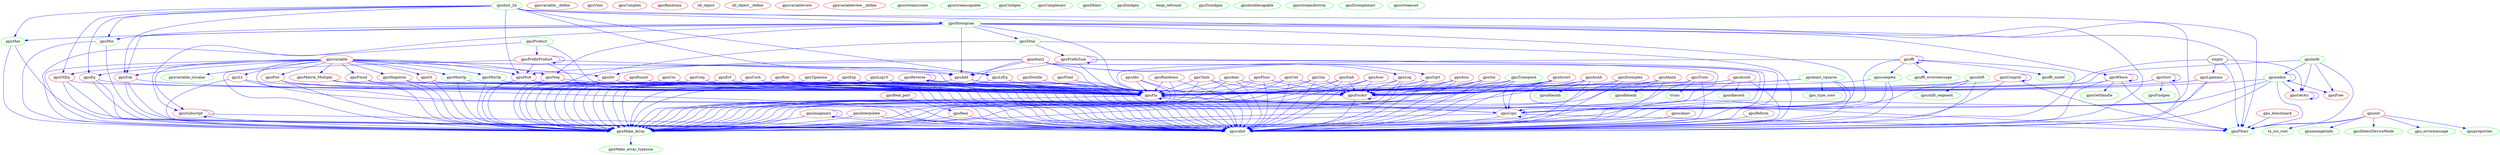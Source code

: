 strict digraph  {
	gpuAsin	 [color=red];
	gpuFix	 [color=red];
	gpuAsin -> gpuFix	 [color=blue];
	gpuPutArr	 [color=red];
	gpuAsin -> gpuPutArr	 [color=blue];
	gpuMake_Array	 [color=green];
	gpuAsin -> gpuMake_Array	 [color=blue];
	gpuvalid	 [color=green];
	gpuAsin -> gpuvalid	 [color=blue];
	gpuMatrix_Multiply	 [color=red];
	gpuMatrix_Multiply -> gpuFix	 [color=blue];
	gpuMatrix_Multiply -> gpuMake_Array	 [color=blue];
	gpuMatrix_Multiply -> gpuvalid	 [color=blue];
	gpuvariable	 [color=red];
	gpuEq	 [color=red];
	gpuvariable -> gpuEq	 [color=blue];
	gpuMult	 [color=red];
	gpuvariable -> gpuMult	 [color=blue];
	gpuLtEq	 [color=red];
	gpuvariable -> gpuLtEq	 [color=blue];
	gpuDiv	 [color=red];
	gpuvariable -> gpuDiv	 [color=blue];
	gpuGt	 [color=red];
	gpuvariable -> gpuGt	 [color=blue];
	gpuvariable -> gpuMatrix_Multiply	 [color=blue];
	gpuSub	 [color=red];
	gpuvariable -> gpuSub	 [color=blue];
	gpuLt	 [color=red];
	gpuvariable -> gpuLt	 [color=blue];
	gpuAdd	 [color=red];
	gpuvariable -> gpuAdd	 [color=blue];
	gpuSubscript	 [color=red];
	gpuvariable -> gpuSubscript	 [color=blue];
	gpuPow	 [color=red];
	gpuvariable -> gpuPow	 [color=blue];
	gpuGtEq	 [color=red];
	gpuvariable -> gpuGtEq	 [color=blue];
	gpuNeq	 [color=red];
	gpuvariable -> gpuNeq	 [color=blue];
	gpuFmod	 [color=red];
	gpuvariable -> gpuFmod	 [color=blue];
	gpuNegation	 [color=red];
	gpuvariable -> gpuNegation	 [color=blue];
	gpuvariable -> gpuMake_Array	 [color=blue];
	gpuMinOp	 [color=green];
	gpuvariable -> gpuMinOp	 [color=blue];
	gpuMaxOp	 [color=green];
	gpuvariable -> gpuMaxOp	 [color=blue];
	gpuvariable_isscalar	 [color=green];
	gpuvariable -> gpuvariable_isscalar	 [color=blue];
	gpuvariable -> gpuvalid	 [color=blue];
	gpuvariable__define	 [color=red];
	gpuinit	 [color=red];
	gpuDetectDeviceMode	 [color=green];
	gpuinit -> gpuDetectDeviceMode	 [color=blue];
	gpu_errormessage	 [color=green];
	gpuinit -> gpu_errormessage	 [color=blue];
	gpuproperties	 [color=green];
	gpuinit -> gpuproperties	 [color=blue];
	tx_src_root	 [color=green];
	gpuinit -> tx_src_root	 [color=blue];
	gpumemgetinfo	 [color=green];
	gpuinit -> gpumemgetinfo	 [color=blue];
	gpuFltarr	 [color=green];
	gpuinit -> gpuFltarr	 [color=blue];
	gpuCopy	 [color=red];
	gpuFix -> gpuCopy	 [color=blue];
	gpuFix -> gpuFix	 [color=blue];
	gpuFix -> gpuMake_Array	 [color=blue];
	gpuFix -> gpuvalid	 [color=blue];
	gpuRound	 [color=red];
	gpuRound -> gpuFix	 [color=blue];
	gpuRound -> gpuPutArr	 [color=blue];
	gpuRound -> gpuMake_Array	 [color=blue];
	gpuRound -> gpuvalid	 [color=blue];
	gpuCos	 [color=red];
	gpuCos -> gpuFix	 [color=blue];
	gpuCos -> gpuPutArr	 [color=blue];
	gpuCos -> gpuMake_Array	 [color=blue];
	gpuCos -> gpuvalid	 [color=blue];
	gpuView	 [color=red];
	gpuConj	 [color=red];
	gpuConj -> gpuFix	 [color=blue];
	gpuConj -> gpuPutArr	 [color=blue];
	gpuConj -> gpuMake_Array	 [color=blue];
	gpuConj -> gpuvalid	 [color=blue];
	gpuErf	 [color=red];
	gpuErf -> gpuFix	 [color=blue];
	gpuErf -> gpuPutArr	 [color=blue];
	gpuErf -> gpuMake_Array	 [color=blue];
	gpuErf -> gpuvalid	 [color=blue];
	gpuCongrid	 [color=red];
	gpuCongrid -> gpuFix	 [color=blue];
	gpuCongrid -> gpuCongrid	 [color=blue];
	gpuCongrid -> gpuFltarr	 [color=blue];
	gpuCongrid -> gpuvalid	 [color=blue];
	gpuCosh	 [color=red];
	gpuCosh -> gpuFix	 [color=blue];
	gpuCosh -> gpuPutArr	 [color=blue];
	gpuCosh -> gpuMake_Array	 [color=blue];
	gpuCosh -> gpuvalid	 [color=blue];
	gpuRint	 [color=red];
	gpuRint -> gpuFix	 [color=blue];
	gpuRint -> gpuPutArr	 [color=blue];
	gpuRint -> gpuMake_Array	 [color=blue];
	gpuRint -> gpuvalid	 [color=blue];
	gpuPutArr -> gpuPutArr	 [color=blue];
	gpuPutArr -> gpuvalid	 [color=blue];
	gpuComplex	 [color=red];
	gpuAdd -> gpuFix	 [color=blue];
	gpuAdd -> gpuMake_Array	 [color=blue];
	gpuAdd -> gpuvalid	 [color=blue];
	gpuSubscript -> gpuSubscript	 [color=blue];
	gpuSubscript -> gpuMake_Array	 [color=blue];
	gpuSubscript -> gpuvalid	 [color=blue];
	gpuSort	 [color=red];
	gpuSort -> gpuPutArr	 [color=blue];
	gpuSort -> gpuSort	 [color=blue];
	gpuFindgen	 [color=green];
	gpuSort -> gpuFindgen	 [color=blue];
	gpuSort -> gpuvalid	 [color=blue];
	gpuPow -> gpuFix	 [color=blue];
	gpuPow -> gpuMake_Array	 [color=blue];
	gpuPow -> gpuvalid	 [color=blue];
	gpuTgamma	 [color=red];
	gpuTgamma -> gpuFix	 [color=blue];
	gpuTgamma -> gpuPutArr	 [color=blue];
	gpuTgamma -> gpuMake_Array	 [color=blue];
	gpuTgamma -> gpuvalid	 [color=blue];
	gpuAcosh	 [color=red];
	gpuAcosh -> gpuFix	 [color=blue];
	gpuAcosh -> gpuPutArr	 [color=blue];
	gpuAcosh -> gpuMake_Array	 [color=blue];
	gpuidlacosh	 [color=green];
	gpuAcosh -> gpuidlacosh	 [color=blue];
	gpuAcosh -> gpuvalid	 [color=blue];
	gpuGtEq -> gpuFix	 [color=blue];
	gpuGtEq -> gpuMake_Array	 [color=blue];
	gpuGtEq -> gpuvalid	 [color=blue];
	gpuNeq -> gpuFix	 [color=blue];
	gpuNeq -> gpuMake_Array	 [color=blue];
	gpuNeq -> gpuvalid	 [color=blue];
	gpuDouble	 [color=red];
	gpuDouble -> gpuFix	 [color=blue];
	gpuFmod -> gpuFix	 [color=blue];
	gpuFmod -> gpuMake_Array	 [color=blue];
	gpuFmod -> gpuvalid	 [color=blue];
	gpuNegation -> gpuFix	 [color=blue];
	gpuNegation -> gpuMake_Array	 [color=blue];
	gpuNegation -> gpuvalid	 [color=blue];
	gpuExp	 [color=red];
	gpuExp -> gpuFix	 [color=blue];
	gpuExp -> gpuPutArr	 [color=blue];
	gpuExp -> gpuMake_Array	 [color=blue];
	gpuExp -> gpuvalid	 [color=blue];
	gpuRandomn	 [color=red];
	gpuLog10	 [color=red];
	gpuLog10 -> gpuFix	 [color=blue];
	gpuLog10 -> gpuPutArr	 [color=blue];
	gpuLog10 -> gpuMake_Array	 [color=blue];
	gpuLog10 -> gpuvalid	 [color=blue];
	gpuCopy -> gpuCopy	 [color=blue];
	gpuCopy -> gpuFix	 [color=blue];
	gpuCopy -> gpuMake_Array	 [color=blue];
	gpuCopy -> gpuFltarr	 [color=blue];
	gpuCopy -> gpuvalid	 [color=blue];
	gpuLgamma	 [color=red];
	gpuLgamma -> gpuFix	 [color=blue];
	gpuLgamma -> gpuPutArr	 [color=blue];
	gpuLgamma -> gpuMake_Array	 [color=blue];
	gpuLgamma -> gpuvalid	 [color=blue];
	gpuReverse	 [color=red];
	gpuReverse -> gpuReverse	 [color=blue];
	gpuReverse -> gpuFix	 [color=blue];
	gpuReverse -> gpuPutArr	 [color=blue];
	gpuReverse -> gpuMake_Array	 [color=blue];
	gpuReverse -> gpuvalid	 [color=blue];
	gpuAsinh	 [color=red];
	gpuAsinh -> gpuFix	 [color=blue];
	gpuAsinh -> gpuPutArr	 [color=blue];
	gpuAsinh -> gpuMake_Array	 [color=blue];
	gpuidlasinh	 [color=green];
	gpuAsinh -> gpuidlasinh	 [color=blue];
	gpuAsinh -> gpuvalid	 [color=blue];
	gpuDcomplex	 [color=red];
	gpuDcomplex -> gpuPutArr	 [color=blue];
	gpuDcomplex -> gpuMake_Array	 [color=blue];
	gpuDcomplex -> gpuvalid	 [color=blue];
	gpusubarr	 [color=red];
	gpusubarr -> gpuvalid	 [color=blue];
	gpuSqrt	 [color=red];
	gpuSqrt -> gpuFix	 [color=blue];
	gpuSqrt -> gpuPutArr	 [color=blue];
	gpuSqrt -> gpuMake_Array	 [color=blue];
	gpuSqrt -> gpuvalid	 [color=blue];
	gpuGetArr	 [color=red];
	gpuGetArr -> gpuGetArr	 [color=blue];
	gpuLt -> gpuFix	 [color=blue];
	gpuLt -> gpuMake_Array	 [color=blue];
	gpuLt -> gpuvalid	 [color=blue];
	gpufft	 [color=red];
	gpufft -> gpufft	 [color=blue];
	gpufft -> gpuFix	 [color=blue];
	gpufft -> gpuMake_Array	 [color=blue];
	gpucomplex	 [color=green];
	gpufft -> gpucomplex	 [color=blue];
	gpufft_errormessage	 [color=green];
	gpufft -> gpufft_errormessage	 [color=blue];
	gpufft_undef	 [color=green];
	gpufft -> gpufft_undef	 [color=blue];
	gpufft -> gpuvalid	 [color=blue];
	gpu_benchmark	 [color=red];
	gpu_benchmark -> gpuFltarr	 [color=blue];
	gpuReal	 [color=red];
	gpuReal -> gpuMake_Array	 [color=blue];
	gpuReal -> gpuvalid	 [color=blue];
	idl_object	 [color=red];
	idl_object__define	 [color=red];
	gpuGt -> gpuFix	 [color=blue];
	gpuGt -> gpuMake_Array	 [color=blue];
	gpuGt -> gpuvalid	 [color=blue];
	gpuTanh	 [color=red];
	gpuTanh -> gpuFix	 [color=blue];
	gpuTanh -> gpuPutArr	 [color=blue];
	gpuTanh -> gpuMake_Array	 [color=blue];
	gpuTanh -> gpuvalid	 [color=blue];
	gpuAtan	 [color=red];
	gpuAtan -> gpuFix	 [color=blue];
	gpuAtan -> gpuPutArr	 [color=blue];
	gpuAtan -> gpuMake_Array	 [color=blue];
	gpuAtan -> gpuvalid	 [color=blue];
	gpuFree	 [color=red];
	gpuFloor	 [color=red];
	gpuFloor -> gpuFix	 [color=blue];
	gpuFloor -> gpuPutArr	 [color=blue];
	gpuFloor -> gpuMake_Array	 [color=blue];
	gpuFloor -> gpuvalid	 [color=blue];
	gpuLtEq -> gpuFix	 [color=blue];
	gpuLtEq -> gpuMake_Array	 [color=blue];
	gpuLtEq -> gpuvalid	 [color=blue];
	gpuReform	 [color=red];
	gpuReform -> gpuvalid	 [color=blue];
	gpuLog	 [color=red];
	gpuLog -> gpuFix	 [color=blue];
	gpuLog -> gpuPutArr	 [color=blue];
	gpuLog -> gpuMake_Array	 [color=blue];
	gpuLog -> gpuvalid	 [color=blue];
	gpuCeil	 [color=red];
	gpuCeil -> gpuFix	 [color=blue];
	gpuCeil -> gpuPutArr	 [color=blue];
	gpuCeil -> gpuMake_Array	 [color=blue];
	gpuCeil -> gpuvalid	 [color=blue];
	gpuInvert	 [color=red];
	gpuInvert -> gpuCopy	 [color=blue];
	gpuInvert -> gpuFix	 [color=blue];
	gpuInvert -> gpuPutArr	 [color=blue];
	gpuInvert -> gpuMake_Array	 [color=blue];
	gpuInvert -> gpuFltarr	 [color=blue];
	gpuInvert -> gpuvalid	 [color=blue];
	gpuWhere	 [color=red];
	gpuWhere -> gpuWhere	 [color=blue];
	gpuWhere -> gpuPutArr	 [color=blue];
	gpuGetHandle	 [color=green];
	gpuWhere -> gpuGetHandle	 [color=blue];
	gpuWhere -> gpuFltarr	 [color=blue];
	gpuWhere -> gpuvalid	 [color=blue];
	gpuAtanh	 [color=red];
	gpuAtanh -> gpuFix	 [color=blue];
	gpuAtanh -> gpuPutArr	 [color=blue];
	gpuAtanh -> gpuMake_Array	 [color=blue];
	gpuAtanh -> gpuvalid	 [color=blue];
	gpuidlatanh	 [color=green];
	gpuAtanh -> gpuidlatanh	 [color=blue];
	gpuTan	 [color=red];
	gpuTan -> gpuFix	 [color=blue];
	gpuTan -> gpuPutArr	 [color=blue];
	gpuTan -> gpuMake_Array	 [color=blue];
	gpuTan -> gpuvalid	 [color=blue];
	gpuImaginary	 [color=red];
	gpuImaginary -> gpuImaginary	 [color=blue];
	gpuImaginary -> gpuMake_Array	 [color=blue];
	gpuImaginary -> gpuvalid	 [color=blue];
	gpuDiv -> gpuFix	 [color=blue];
	gpuDiv -> gpuMake_Array	 [color=blue];
	gpuDiv -> gpuvalid	 [color=blue];
	gpuSub -> gpuFix	 [color=blue];
	gpuSub -> gpuMake_Array	 [color=blue];
	gpuSub -> gpuvalid	 [color=blue];
	gpuPrefixSum	 [color=red];
	gpuPrefixSum -> gpuPrefixSum	 [color=blue];
	gpuPrefixSum -> gpuFix	 [color=blue];
	gpuPrefixSum -> gpuAdd	 [color=blue];
	gpuPrefixSum -> gpuMake_Array	 [color=blue];
	gpuPrefixSum -> gpuvalid	 [color=blue];
	gpuSin	 [color=red];
	gpuSin -> gpuFix	 [color=blue];
	gpuSin -> gpuPutArr	 [color=blue];
	gpuSin -> gpuMake_Array	 [color=blue];
	gpuSin -> gpuvalid	 [color=blue];
	gpuAbs	 [color=red];
	gpuAbs -> gpuFix	 [color=blue];
	gpuAbs -> gpuMake_Array	 [color=blue];
	gpuAbs -> gpuvalid	 [color=blue];
	gpuRandomu	 [color=red];
	gpuRandomu -> gpuFix	 [color=blue];
	gpuRandomu -> gpuMake_Array	 [color=blue];
	gpuRandomu -> gpuvalid	 [color=blue];
	gpuFloat	 [color=red];
	gpuFloat -> gpuFix	 [color=blue];
	gpuSinh	 [color=red];
	gpuSinh -> gpuFix	 [color=blue];
	gpuSinh -> gpuPutArr	 [color=blue];
	gpuSinh -> gpuMake_Array	 [color=blue];
	gpuSinh -> gpuvalid	 [color=blue];
	gpuReal_part	 [color=red];
	gpuReal_part -> gpuReal	 [color=blue];
	gpuMult -> gpuFix	 [color=blue];
	gpuMult -> gpuMake_Array	 [color=blue];
	gpuMult -> gpuvalid	 [color=blue];
	gpuAcos	 [color=red];
	gpuAcos -> gpuFix	 [color=blue];
	gpuAcos -> gpuPutArr	 [color=blue];
	gpuAcos -> gpuMake_Array	 [color=blue];
	gpuAcos -> gpuvalid	 [color=blue];
	gpuEq -> gpuFix	 [color=blue];
	gpuEq -> gpuMake_Array	 [color=blue];
	gpuEq -> gpuvalid	 [color=blue];
	gpuInterpolate	 [color=red];
	gpuInterpolate -> gpuMake_Array	 [color=blue];
	gpuInterpolate -> gpuvalid	 [color=blue];
	gpuvariableview	 [color=red];
	gpuvariableview__define	 [color=red];
	gpuPrefixProduct	 [color=red];
	gpuPrefixProduct -> gpuMult	 [color=blue];
	gpuPrefixProduct -> gpuPrefixProduct	 [color=blue];
	gpuPrefixProduct -> gpuFix	 [color=blue];
	gpuPrefixProduct -> gpuMake_Array	 [color=blue];
	gpuPrefixProduct -> gpuvalid	 [color=blue];
	gpuAtan2	 [color=red];
	gpuAtan2 -> gpuLog	 [color=blue];
	gpuAtan2 -> gpuMult	 [color=blue];
	gpuAtan2 -> gpuDiv	 [color=blue];
	gpuAtan2 -> gpuSqrt	 [color=blue];
	gpuAtan2 -> gpuCopy	 [color=blue];
	gpuAtan2 -> gpuFix	 [color=blue];
	gpuAtan2 -> gpuAdd	 [color=blue];
	gpuAtan2 -> gpuMake_Array	 [color=blue];
	gpuAtan2 -> gpuvalid	 [color=blue];
	gpuTrunc	 [color=red];
	gpuTrunc -> gpuFix	 [color=blue];
	gpuTrunc -> gpuPutArr	 [color=blue];
	trunc	 [color=green];
	gpuTrunc -> trunc	 [color=blue];
	gpuTrunc -> gpuMake_Array	 [color=blue];
	gpuTrunc -> gpuvalid	 [color=blue];
	gpuMake_array_typesize	 [color=green];
	gpuMake_Array -> gpuMake_array_typesize	 [color=blue];
	gpuMinOp -> gpuPutArr	 [color=blue];
	gpuMinOp -> gpuMake_Array	 [color=blue];
	gpuMinOp -> gpuvalid	 [color=blue];
	gpustreamcreate	 [color=green];
	gpustreamcapable	 [color=green];
	gpuMaxOp -> gpuPutArr	 [color=blue];
	gpuMaxOp -> gpuMake_Array	 [color=blue];
	gpuMaxOp -> gpuvalid	 [color=blue];
	gpuProduct	 [color=green];
	gpuProduct -> gpuPrefixProduct	 [color=blue];
	gpuProduct -> gpuMake_Array	 [color=blue];
	gpuProduct -> gpuvalid	 [color=blue];
	gpulmfit	 [color=green];
	gpulmfit -> gpuGetArr	 [color=blue];
	gpulmfit -> gpuFree	 [color=blue];
	gpulmfit -> gpuPutArr	 [color=blue];
	gpuradon	 [color=green];
	gpulmfit -> gpuradon	 [color=blue];
	gpulmfit -> gpuFltarr	 [color=blue];
	gpucomplex -> gpuPutArr	 [color=blue];
	gpucomplex -> gpuMake_Array	 [color=blue];
	gpucomplex -> gpuvalid	 [color=blue];
	gpuCindgen	 [color=green];
	gpushift_segment	 [color=green];
	gpushift	 [color=green];
	gpushift -> gpuFix	 [color=blue];
	gpushift -> gpuMake_Array	 [color=blue];
	gpushift -> gpushift_segment	 [color=blue];
	gpushift -> gpuvalid	 [color=blue];
	gpuMin	 [color=green];
	gpuMin -> gpuMake_Array	 [color=blue];
	gpuMin -> gpuvalid	 [color=blue];
	gpuhist_2d	 [color=green];
	gpuhist_2d -> gpuEq	 [color=blue];
	gpuhist_2d -> gpuMult	 [color=blue];
	gpuhist_2d -> gpuLtEq	 [color=blue];
	gpuhist_2d -> gpuSub	 [color=blue];
	gpuhist_2d -> gpuCopy	 [color=blue];
	gpuhist_2d -> gpuAdd	 [color=blue];
	gpuhist_2d -> gpuGtEq	 [color=blue];
	gpuhist_2d -> gpuMin	 [color=blue];
	gpuHistogram	 [color=green];
	gpuhist_2d -> gpuHistogram	 [color=blue];
	gpuMax	 [color=green];
	gpuhist_2d -> gpuMax	 [color=blue];
	gpuhist_2d -> gpuFltarr	 [color=blue];
	gpuComplexarr	 [color=green];
	gpuHistogram -> gpuWhere	 [color=blue];
	gpuHistogram -> gpuSub	 [color=blue];
	gpuHistogram -> gpuCopy	 [color=blue];
	gpuHistogram -> gpuFix	 [color=blue];
	gpuHistogram -> gpuAdd	 [color=blue];
	gpuHistogram -> gpuSubscript	 [color=blue];
	gpuHistogram -> gpuNeq	 [color=blue];
	gpuHistogram -> gpuMin	 [color=blue];
	gpuHistogram -> gpuMax	 [color=blue];
	gpuHistogram -> gpuFltarr	 [color=blue];
	gpuHistogram -> gpuvalid	 [color=blue];
	gpuTotal	 [color=green];
	gpuHistogram -> gpuTotal	 [color=blue];
	gpuMax -> gpuMake_Array	 [color=blue];
	gpuMax -> gpuvalid	 [color=blue];
	gpuDblarr	 [color=green];
	gpuradon -> gpuGetArr	 [color=blue];
	gpuradon -> gpuFree	 [color=blue];
	gpuradon -> gpuPutArr	 [color=blue];
	gpuradon -> gpuMake_Array	 [color=blue];
	gpuradon -> gpuradon	 [color=blue];
	gpuradon -> gpuFltarr	 [color=blue];
	gpuradon -> gpuvalid	 [color=blue];
	gpu_type_conv	 [color=green];
	gpuDindgen	 [color=green];
	heap_refcount	 [color=green];
	gpuDcindgen	 [color=green];
	gpuTotal -> gpuPrefixSum	 [color=blue];
	gpuTotal -> gpuMake_Array	 [color=blue];
	gpuTotal -> gpuvalid	 [color=blue];
	gpudoublecapable	 [color=green];
	gpuTranspose	 [color=green];
	gpuTranspose -> gpuCopy	 [color=blue];
	gpuTranspose -> gpuFix	 [color=blue];
	gpuTranspose -> gpuPutArr	 [color=blue];
	gpuTranspose -> gpuMake_Array	 [color=blue];
	gpuTranspose -> gpuvalid	 [color=blue];
	gpuleast_squares	 [color=green];
	gpuleast_squares -> gpuCopy	 [color=blue];
	gpuleast_squares -> gpuFix	 [color=blue];
	gpuleast_squares -> gpuPutArr	 [color=blue];
	gpuleast_squares -> gpu_type_conv	 [color=blue];
	gpuleast_squares -> gpuvalid	 [color=blue];
	gpustreamdestroy	 [color=green];
	gpuDcomplexarr	 [color=green];
	gpustreamset	 [color=green];
	empty -> gpuGetArr	 [color=blue];
	empty -> gpuLgamma	 [color=blue];
	empty -> gpuPutArr	 [color=blue];
	empty -> gpuFltarr	 [color=blue];
}

